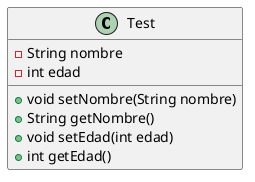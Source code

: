 @startuml
class Test {
-String nombre
-int edad
+void setNombre(String nombre)
+String getNombre()
+void setEdad(int edad)
+int getEdad()
}
@enduml
